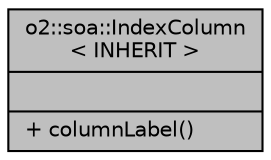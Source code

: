 digraph "o2::soa::IndexColumn&lt; INHERIT &gt;"
{
 // INTERACTIVE_SVG=YES
  bgcolor="transparent";
  edge [fontname="Helvetica",fontsize="10",labelfontname="Helvetica",labelfontsize="10"];
  node [fontname="Helvetica",fontsize="10",shape=record];
  Node3 [label="{o2::soa::IndexColumn\l\< INHERIT \>\n||+ columnLabel()\l}",height=0.2,width=0.4,color="black", fillcolor="grey75", style="filled", fontcolor="black"];
}
